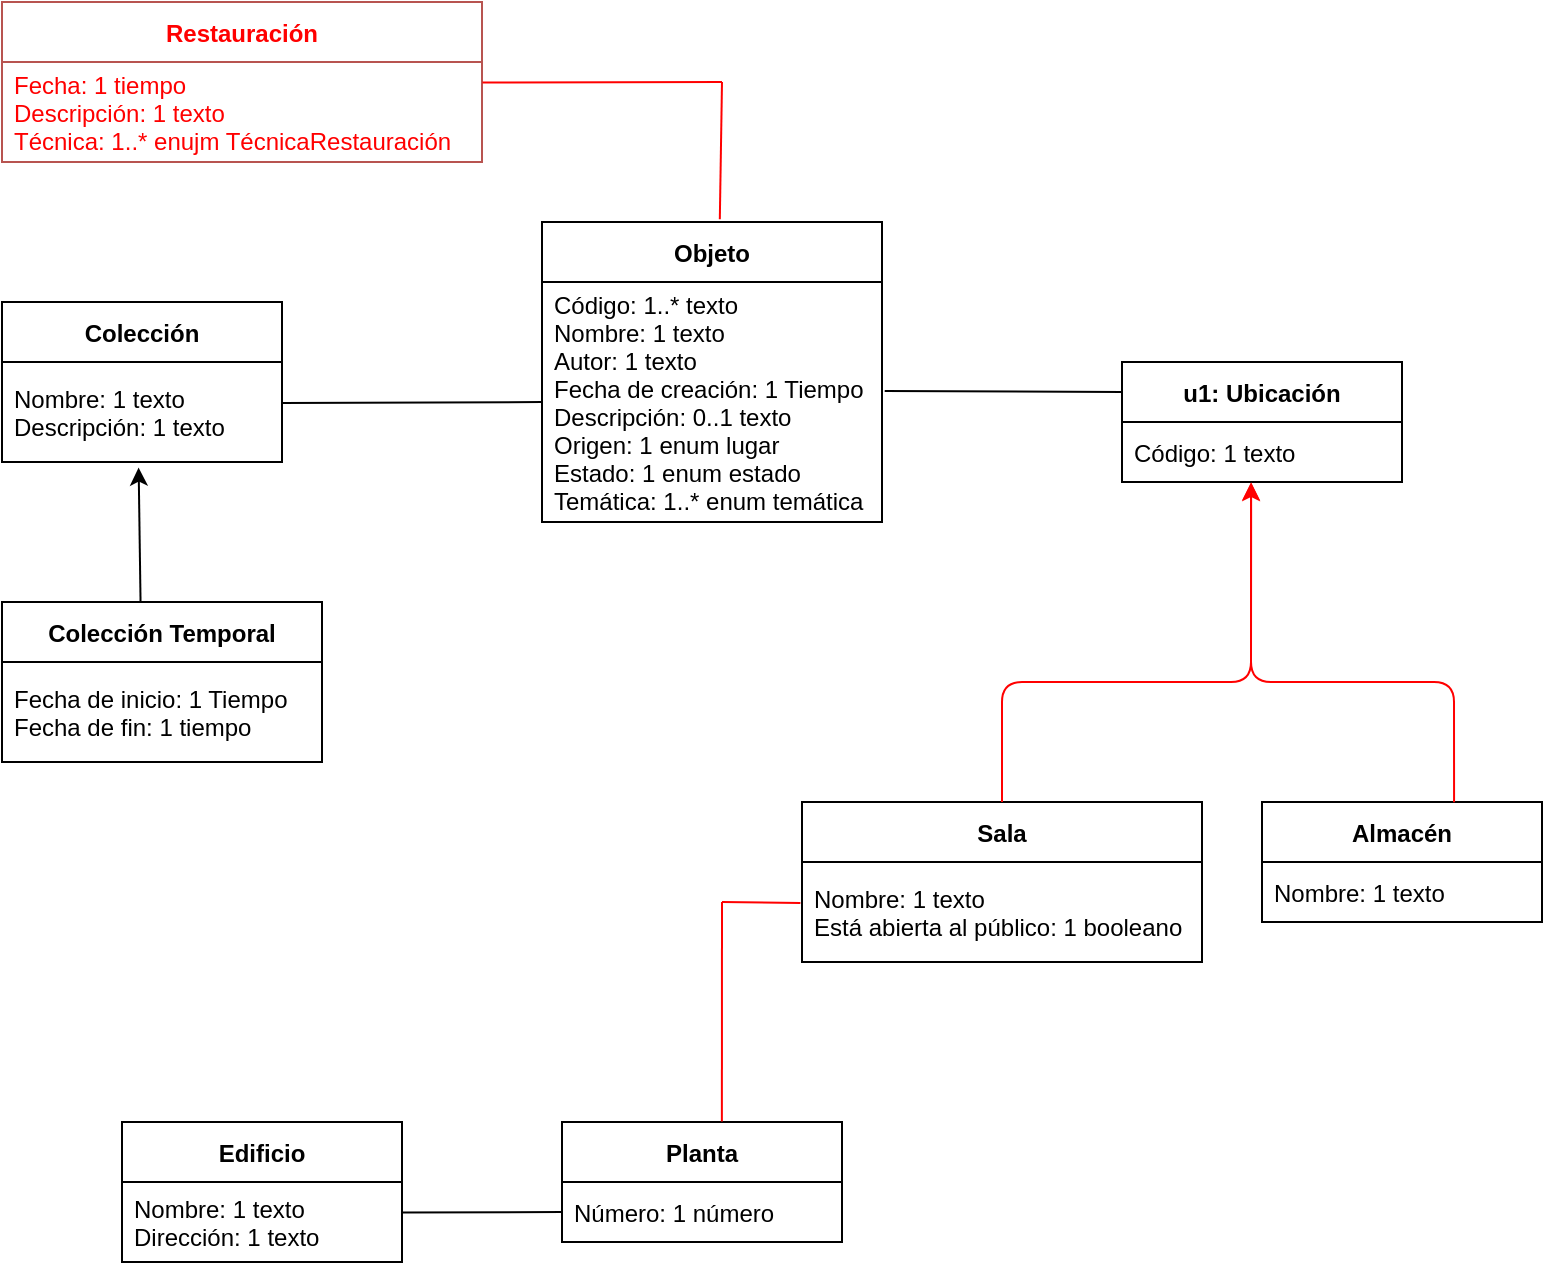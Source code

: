 <mxfile>
    <diagram id="t3F1BNb9Pv0DbTqgw8vE" name="Página-1">
        <mxGraphModel dx="280" dy="230" grid="1" gridSize="10" guides="1" tooltips="1" connect="1" arrows="1" fold="1" page="1" pageScale="1" pageWidth="827" pageHeight="1169" math="0" shadow="0">
            <root>
                <mxCell id="0"/>
                <mxCell id="1" parent="0"/>
                <mxCell id="2" value="Restauración" style="swimlane;fontStyle=1;childLayout=stackLayout;horizontal=1;startSize=30;horizontalStack=0;resizeParent=1;resizeParentMax=0;resizeLast=0;collapsible=1;marginBottom=0;fillColor=none;strokeColor=#b85450;fontColor=#FF0000;" vertex="1" parent="1">
                    <mxGeometry x="40" y="60" width="240" height="80" as="geometry"/>
                </mxCell>
                <mxCell id="3" value="Fecha: 1 tiempo&#10;Descripción: 1 texto&#10;Técnica: 1..* enujm TécnicaRestauración" style="text;strokeColor=none;fillColor=none;align=left;verticalAlign=middle;spacingLeft=4;spacingRight=4;overflow=hidden;points=[[0,0.5],[1,0.5]];portConstraint=eastwest;rotatable=0;fontColor=#FF0000;" vertex="1" parent="2">
                    <mxGeometry y="30" width="240" height="50" as="geometry"/>
                </mxCell>
                <mxCell id="6" value="Objeto" style="swimlane;fontStyle=1;childLayout=stackLayout;horizontal=1;startSize=30;horizontalStack=0;resizeParent=1;resizeParentMax=0;resizeLast=0;collapsible=1;marginBottom=0;fillColor=none;" vertex="1" parent="1">
                    <mxGeometry x="310" y="170" width="170" height="150" as="geometry"/>
                </mxCell>
                <mxCell id="7" value="Código: 1..* texto&#10;Nombre: 1 texto&#10;Autor: 1 texto&#10;Fecha de creación: 1 Tiempo&#10;Descripción: 0..1 texto&#10;Origen: 1 enum lugar&#10;Estado: 1 enum estado&#10;Temática: 1..* enum temática" style="text;strokeColor=none;fillColor=none;align=left;verticalAlign=middle;spacingLeft=4;spacingRight=4;overflow=hidden;points=[[0,0.5],[1,0.5]];portConstraint=eastwest;rotatable=0;fontColor=#000000;" vertex="1" parent="6">
                    <mxGeometry y="30" width="170" height="120" as="geometry"/>
                </mxCell>
                <mxCell id="10" value="u1: Ubicación" style="swimlane;fontStyle=1;childLayout=stackLayout;horizontal=1;startSize=30;horizontalStack=0;resizeParent=1;resizeParentMax=0;resizeLast=0;collapsible=1;marginBottom=0;fillColor=none;" vertex="1" parent="1">
                    <mxGeometry x="600" y="240" width="140" height="60" as="geometry"/>
                </mxCell>
                <mxCell id="11" value="Código: 1 texto" style="text;strokeColor=none;fillColor=none;align=left;verticalAlign=middle;spacingLeft=4;spacingRight=4;overflow=hidden;points=[[0,0.5],[1,0.5]];portConstraint=eastwest;rotatable=0;" vertex="1" parent="10">
                    <mxGeometry y="30" width="140" height="30" as="geometry"/>
                </mxCell>
                <mxCell id="14" value="Almacén" style="swimlane;fontStyle=1;childLayout=stackLayout;horizontal=1;startSize=30;horizontalStack=0;resizeParent=1;resizeParentMax=0;resizeLast=0;collapsible=1;marginBottom=0;fillColor=none;" vertex="1" parent="1">
                    <mxGeometry x="670" y="460" width="140" height="60" as="geometry"/>
                </mxCell>
                <mxCell id="15" value="Nombre: 1 texto" style="text;strokeColor=none;fillColor=none;align=left;verticalAlign=middle;spacingLeft=4;spacingRight=4;overflow=hidden;points=[[0,0.5],[1,0.5]];portConstraint=eastwest;rotatable=0;" vertex="1" parent="14">
                    <mxGeometry y="30" width="140" height="30" as="geometry"/>
                </mxCell>
                <mxCell id="18" value="Sala" style="swimlane;fontStyle=1;childLayout=stackLayout;horizontal=1;startSize=30;horizontalStack=0;resizeParent=1;resizeParentMax=0;resizeLast=0;collapsible=1;marginBottom=0;fillColor=none;" vertex="1" parent="1">
                    <mxGeometry x="440" y="460" width="200" height="80" as="geometry"/>
                </mxCell>
                <mxCell id="19" value="Nombre: 1 texto&#10;Está abierta al público: 1 booleano" style="text;strokeColor=none;fillColor=none;align=left;verticalAlign=middle;spacingLeft=4;spacingRight=4;overflow=hidden;points=[[0,0.5],[1,0.5]];portConstraint=eastwest;rotatable=0;" vertex="1" parent="18">
                    <mxGeometry y="30" width="200" height="50" as="geometry"/>
                </mxCell>
                <mxCell id="22" value="Planta" style="swimlane;fontStyle=1;childLayout=stackLayout;horizontal=1;startSize=30;horizontalStack=0;resizeParent=1;resizeParentMax=0;resizeLast=0;collapsible=1;marginBottom=0;fillColor=none;" vertex="1" parent="1">
                    <mxGeometry x="320" y="620" width="140" height="60" as="geometry"/>
                </mxCell>
                <mxCell id="23" value="Número: 1 número" style="text;strokeColor=none;fillColor=none;align=left;verticalAlign=middle;spacingLeft=4;spacingRight=4;overflow=hidden;points=[[0,0.5],[1,0.5]];portConstraint=eastwest;rotatable=0;" vertex="1" parent="22">
                    <mxGeometry y="30" width="140" height="30" as="geometry"/>
                </mxCell>
                <mxCell id="26" value="Colección" style="swimlane;fontStyle=1;childLayout=stackLayout;horizontal=1;startSize=30;horizontalStack=0;resizeParent=1;resizeParentMax=0;resizeLast=0;collapsible=1;marginBottom=0;fillColor=none;" vertex="1" parent="1">
                    <mxGeometry x="40" y="210" width="140" height="80" as="geometry"/>
                </mxCell>
                <mxCell id="27" value="Nombre: 1 texto&#10;Descripción: 1 texto" style="text;strokeColor=none;fillColor=none;align=left;verticalAlign=middle;spacingLeft=4;spacingRight=4;overflow=hidden;points=[[0,0.5],[1,0.5]];portConstraint=eastwest;rotatable=0;" vertex="1" parent="26">
                    <mxGeometry y="30" width="140" height="50" as="geometry"/>
                </mxCell>
                <mxCell id="30" value="Colección Temporal" style="swimlane;fontStyle=1;childLayout=stackLayout;horizontal=1;startSize=30;horizontalStack=0;resizeParent=1;resizeParentMax=0;resizeLast=0;collapsible=1;marginBottom=0;fillColor=none;" vertex="1" parent="1">
                    <mxGeometry x="40" y="360" width="160" height="80" as="geometry"/>
                </mxCell>
                <mxCell id="31" value="Fecha de inicio: 1 Tiempo&#10;Fecha de fin: 1 tiempo" style="text;strokeColor=none;fillColor=none;align=left;verticalAlign=middle;spacingLeft=4;spacingRight=4;overflow=hidden;points=[[0,0.5],[1,0.5]];portConstraint=eastwest;rotatable=0;" vertex="1" parent="30">
                    <mxGeometry y="30" width="160" height="50" as="geometry"/>
                </mxCell>
                <mxCell id="34" value="Edificio" style="swimlane;fontStyle=1;childLayout=stackLayout;horizontal=1;startSize=30;horizontalStack=0;resizeParent=1;resizeParentMax=0;resizeLast=0;collapsible=1;marginBottom=0;fillColor=none;" vertex="1" parent="1">
                    <mxGeometry x="100" y="620" width="140" height="70" as="geometry"/>
                </mxCell>
                <mxCell id="35" value="Nombre: 1 texto&#10;Dirección: 1 texto" style="text;strokeColor=none;fillColor=none;align=left;verticalAlign=middle;spacingLeft=4;spacingRight=4;overflow=hidden;points=[[0,0.5],[1,0.5]];portConstraint=eastwest;rotatable=0;" vertex="1" parent="34">
                    <mxGeometry y="30" width="140" height="40" as="geometry"/>
                </mxCell>
                <mxCell id="38" value="" style="endArrow=none;html=1;fontColor=#000000;strokeColor=#FF0000;exitX=1.001;exitY=0.205;exitDx=0;exitDy=0;exitPerimeter=0;" edge="1" parent="1" source="3">
                    <mxGeometry width="50" height="50" relative="1" as="geometry">
                        <mxPoint x="310" y="180" as="sourcePoint"/>
                        <mxPoint x="400" y="100" as="targetPoint"/>
                    </mxGeometry>
                </mxCell>
                <mxCell id="39" value="" style="endArrow=none;html=1;fontColor=#000000;strokeColor=#FF0000;exitX=0.523;exitY=-0.009;exitDx=0;exitDy=0;exitPerimeter=0;" edge="1" parent="1" source="6">
                    <mxGeometry width="50" height="50" relative="1" as="geometry">
                        <mxPoint x="310" y="180" as="sourcePoint"/>
                        <mxPoint x="400" y="100" as="targetPoint"/>
                    </mxGeometry>
                </mxCell>
                <mxCell id="40" value="" style="endArrow=none;html=1;fontColor=#000000;strokeColor=#FF0000;exitX=0.571;exitY=-0.005;exitDx=0;exitDy=0;exitPerimeter=0;" edge="1" parent="1" source="22">
                    <mxGeometry width="50" height="50" relative="1" as="geometry">
                        <mxPoint x="360" y="560" as="sourcePoint"/>
                        <mxPoint x="400" y="510" as="targetPoint"/>
                    </mxGeometry>
                </mxCell>
                <mxCell id="41" value="" style="endArrow=none;html=1;fontColor=#000000;strokeColor=#FF0000;entryX=-0.004;entryY=0.409;entryDx=0;entryDy=0;entryPerimeter=0;" edge="1" parent="1" target="19">
                    <mxGeometry width="50" height="50" relative="1" as="geometry">
                        <mxPoint x="400" y="510" as="sourcePoint"/>
                        <mxPoint x="410" y="510" as="targetPoint"/>
                    </mxGeometry>
                </mxCell>
                <mxCell id="43" value="" style="edgeStyle=segmentEdgeStyle;endArrow=classic;html=1;fontColor=#000000;strokeColor=#FF0000;entryX=0.461;entryY=1.004;entryDx=0;entryDy=0;entryPerimeter=0;exitX=0.5;exitY=0;exitDx=0;exitDy=0;" edge="1" parent="1" source="18" target="11">
                    <mxGeometry width="50" height="50" relative="1" as="geometry">
                        <mxPoint x="640" y="420" as="sourcePoint"/>
                        <mxPoint x="690" y="370" as="targetPoint"/>
                        <Array as="points">
                            <mxPoint x="540" y="400"/>
                            <mxPoint x="665" y="400"/>
                        </Array>
                    </mxGeometry>
                </mxCell>
                <mxCell id="44" value="" style="edgeStyle=segmentEdgeStyle;endArrow=classic;html=1;fontColor=#000000;strokeColor=#FF0000;entryX=0.461;entryY=1.018;entryDx=0;entryDy=0;entryPerimeter=0;exitX=0.686;exitY=0.002;exitDx=0;exitDy=0;exitPerimeter=0;" edge="1" parent="1" source="14" target="11">
                    <mxGeometry width="50" height="50" relative="1" as="geometry">
                        <mxPoint x="640" y="420" as="sourcePoint"/>
                        <mxPoint x="690" y="370" as="targetPoint"/>
                        <Array as="points">
                            <mxPoint x="766" y="400"/>
                            <mxPoint x="665" y="400"/>
                        </Array>
                    </mxGeometry>
                </mxCell>
                <mxCell id="45" value="" style="endArrow=none;html=1;fontColor=#000000;strokeColor=#000000;entryX=0;entryY=0.25;entryDx=0;entryDy=0;exitX=1.008;exitY=0.454;exitDx=0;exitDy=0;exitPerimeter=0;" edge="1" parent="1" source="7" target="10">
                    <mxGeometry width="50" height="50" relative="1" as="geometry">
                        <mxPoint x="510" y="280" as="sourcePoint"/>
                        <mxPoint x="560" y="230" as="targetPoint"/>
                    </mxGeometry>
                </mxCell>
                <mxCell id="46" value="" style="endArrow=none;html=1;fontColor=#000000;strokeColor=#000000;exitX=1;exitY=0.382;exitDx=0;exitDy=0;exitPerimeter=0;entryX=0;entryY=0.5;entryDx=0;entryDy=0;" edge="1" parent="1" source="35" target="23">
                    <mxGeometry width="50" height="50" relative="1" as="geometry">
                        <mxPoint x="280" y="660" as="sourcePoint"/>
                        <mxPoint x="330" y="610" as="targetPoint"/>
                    </mxGeometry>
                </mxCell>
                <mxCell id="47" value="" style="endArrow=classic;html=1;fontColor=#000000;strokeColor=#000000;entryX=0.488;entryY=1.056;entryDx=0;entryDy=0;entryPerimeter=0;exitX=0.433;exitY=0.004;exitDx=0;exitDy=0;exitPerimeter=0;" edge="1" parent="1" source="30" target="27">
                    <mxGeometry width="50" height="50" relative="1" as="geometry">
                        <mxPoint x="60" y="350" as="sourcePoint"/>
                        <mxPoint x="110" y="300" as="targetPoint"/>
                    </mxGeometry>
                </mxCell>
                <mxCell id="48" value="" style="endArrow=none;html=1;fontColor=#000000;strokeColor=#000000;exitX=0.998;exitY=0.411;exitDx=0;exitDy=0;entryX=0;entryY=0.5;entryDx=0;entryDy=0;exitPerimeter=0;" edge="1" parent="1" source="27" target="7">
                    <mxGeometry width="50" height="50" relative="1" as="geometry">
                        <mxPoint x="230" y="290" as="sourcePoint"/>
                        <mxPoint x="280" y="240" as="targetPoint"/>
                    </mxGeometry>
                </mxCell>
            </root>
        </mxGraphModel>
    </diagram>
</mxfile>